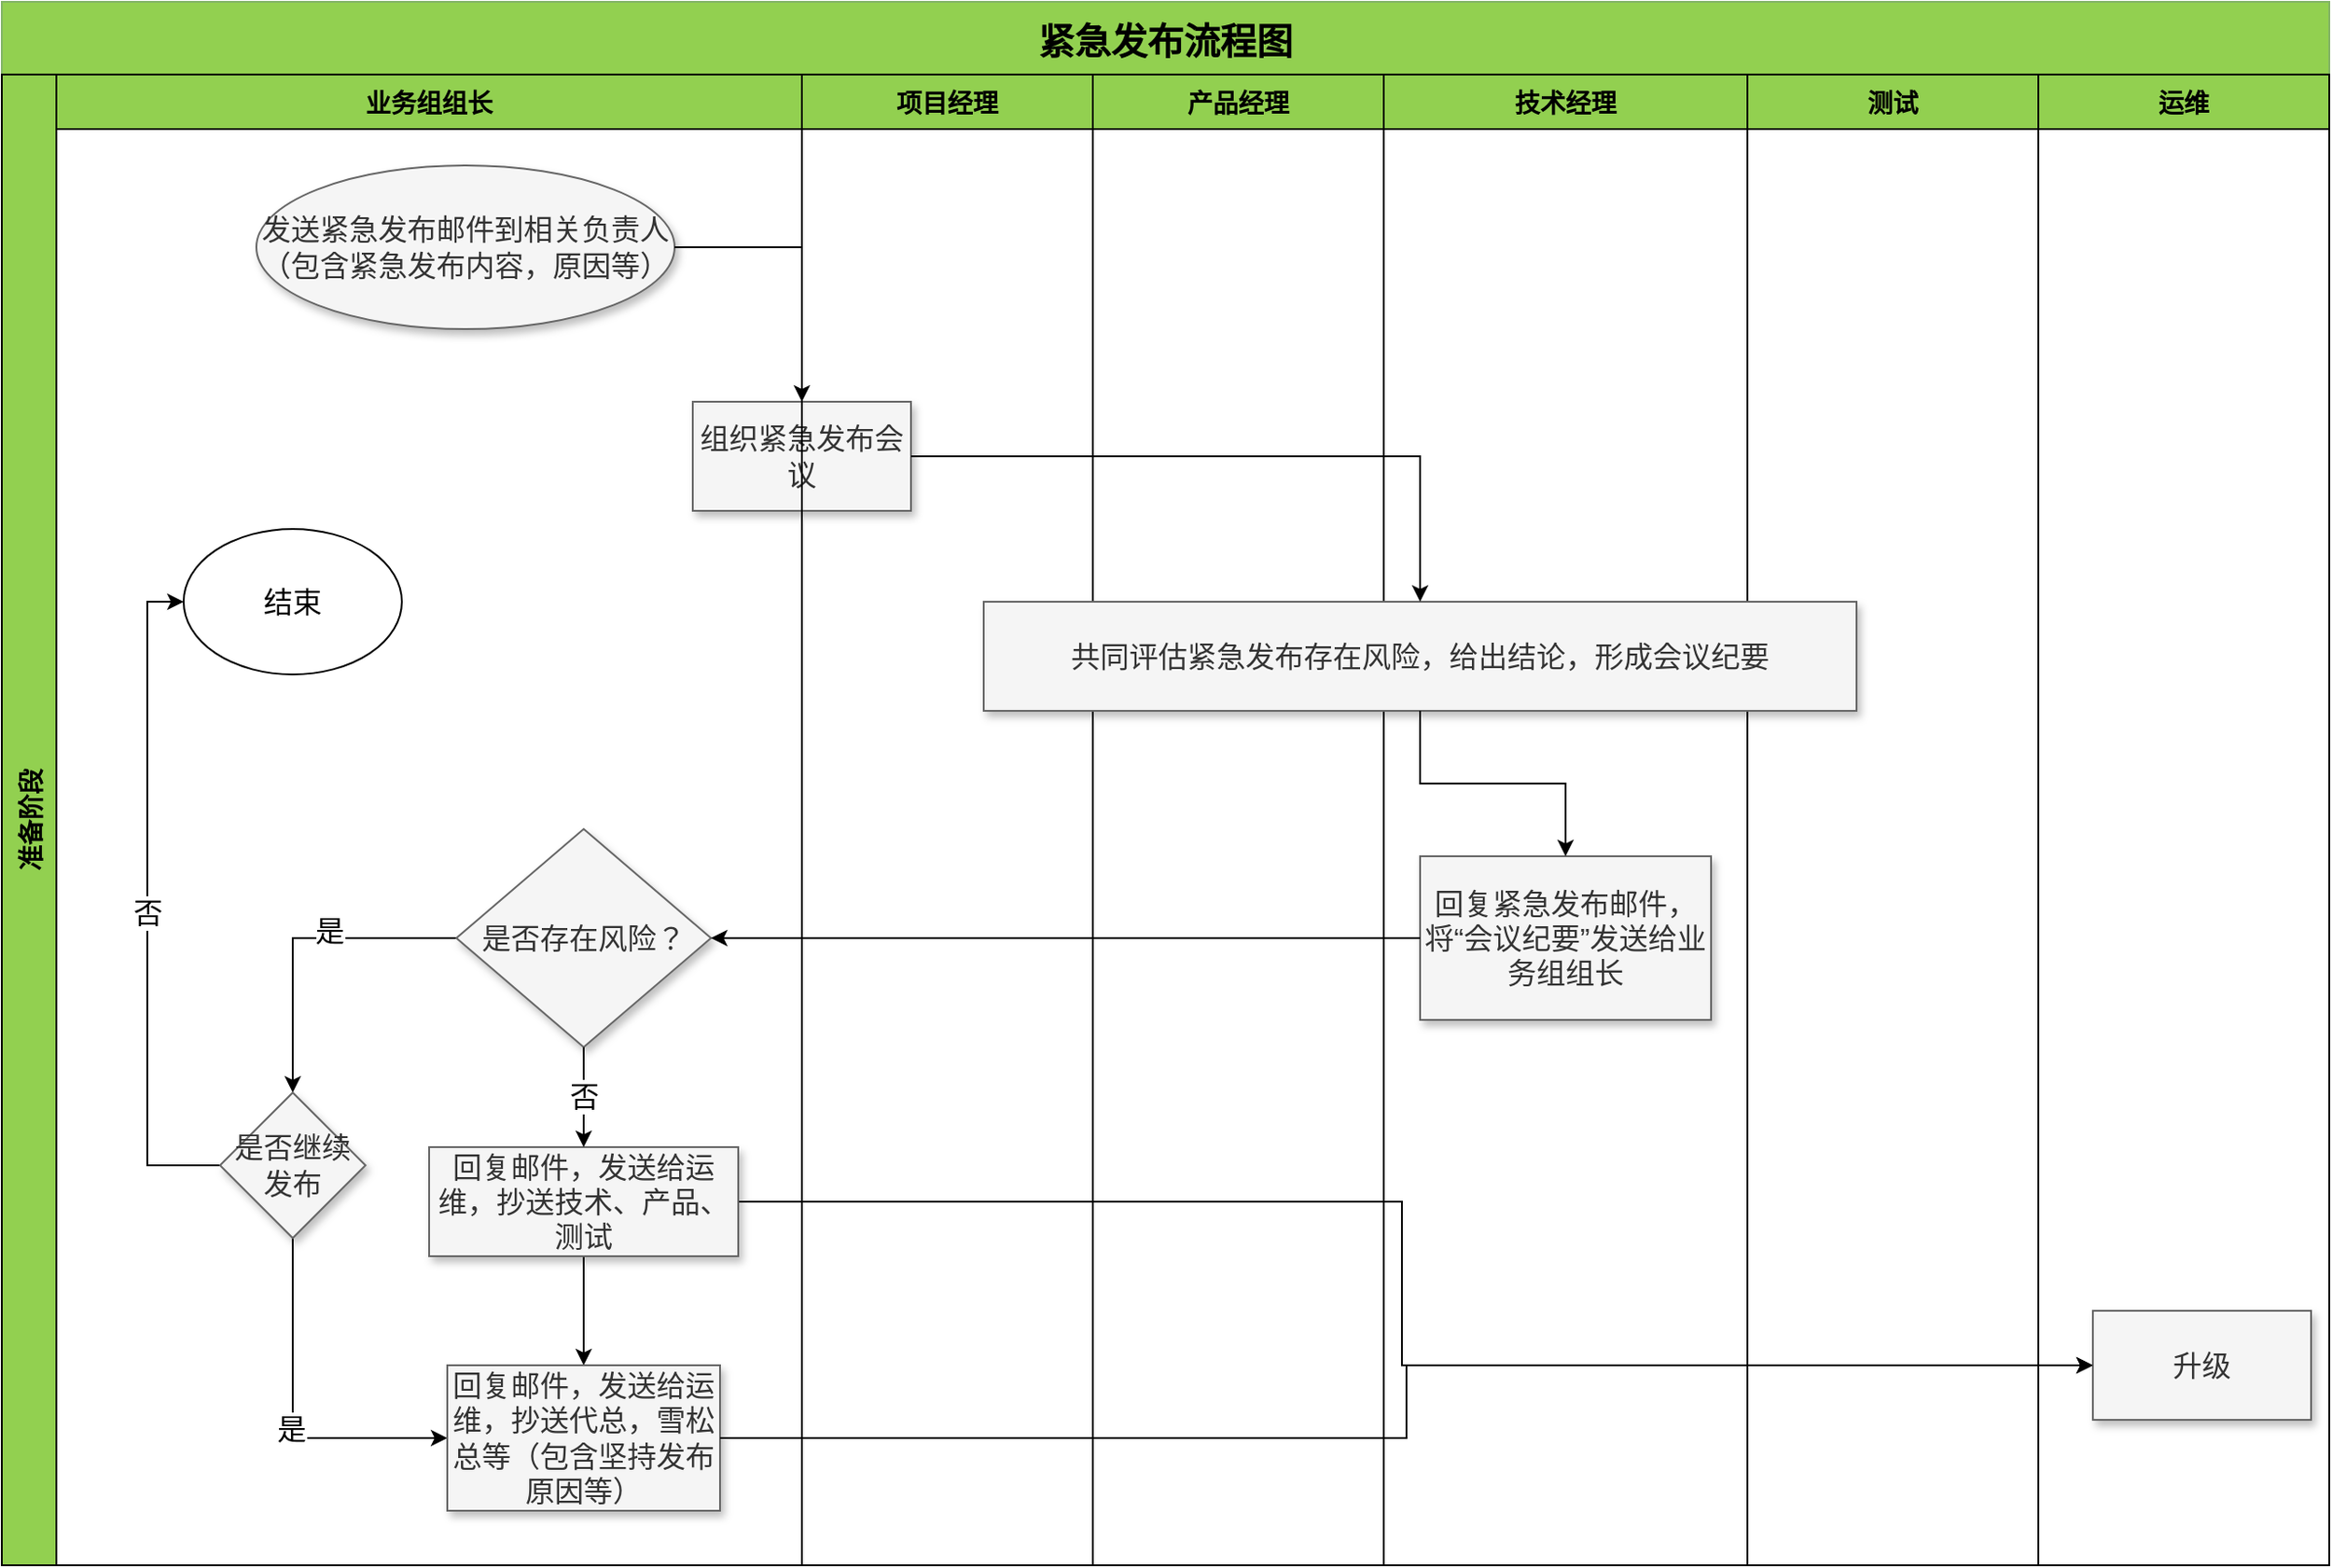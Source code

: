 <mxfile version="22.1.16" type="github">
  <diagram id="Nbi2OOFG4A7icGLgDpQb" name="第 1 页">
    <mxGraphModel dx="2261" dy="795" grid="1" gridSize="10" guides="1" tooltips="1" connect="1" arrows="1" fold="1" page="1" pageScale="1" pageWidth="827" pageHeight="1169" background="none" math="0" shadow="0">
      <root>
        <mxCell id="0" />
        <mxCell id="1" parent="0" />
        <mxCell id="kk27pRFW-uQP8ShshRhL-2" value="紧急发布流程图" style="swimlane;childLayout=stackLayout;resizeParent=1;resizeParentMax=0;horizontal=1;startSize=40;horizontalStack=0;fillColor=#92D050;strokeColor=#82b366;fontSize=20;spacingTop=4;spacingBottom=4;swimlaneFillColor=none;arcSize=15;perimeterSpacing=0;gradientColor=none;spacing=2;" parent="1" vertex="1">
          <mxGeometry x="-460" y="50" width="1280" height="860" as="geometry">
            <mxRectangle x="220" y="250" width="100" height="30" as="alternateBounds" />
          </mxGeometry>
        </mxCell>
        <mxCell id="kk27pRFW-uQP8ShshRhL-3" value="准备阶段" style="swimlane;startSize=30;horizontal=0;fillColor=#92D050;fontSize=14;" parent="kk27pRFW-uQP8ShshRhL-2" vertex="1">
          <mxGeometry y="40" width="1280" height="820" as="geometry" />
        </mxCell>
        <mxCell id="kk27pRFW-uQP8ShshRhL-10" value="技术经理" style="swimlane;fillColor=#92D050;fontSize=14;startSize=30;" parent="kk27pRFW-uQP8ShshRhL-3" vertex="1">
          <mxGeometry x="760" width="200" height="820" as="geometry" />
        </mxCell>
        <mxCell id="6HgpFGaJHipM8IOwZZrd-8" value="回复紧急发布邮件，将“会议纪要”发送给业务组组长" style="whiteSpace=wrap;html=1;fontSize=16;fillColor=#f5f5f5;strokeColor=#666666;fontColor=#333333;shadow=1;sketch=0;" vertex="1" parent="kk27pRFW-uQP8ShshRhL-10">
          <mxGeometry x="20" y="430" width="160" height="90" as="geometry" />
        </mxCell>
        <mxCell id="6HgpFGaJHipM8IOwZZrd-39" value="" style="edgeStyle=orthogonalEdgeStyle;rounded=0;orthogonalLoop=1;jettySize=auto;html=1;entryX=0;entryY=0.5;entryDx=0;entryDy=0;" edge="1" parent="kk27pRFW-uQP8ShshRhL-10" source="6HgpFGaJHipM8IOwZZrd-11" target="6HgpFGaJHipM8IOwZZrd-38">
          <mxGeometry relative="1" as="geometry">
            <Array as="points">
              <mxPoint x="10" y="620" />
              <mxPoint x="10" y="710" />
            </Array>
          </mxGeometry>
        </mxCell>
        <mxCell id="kk27pRFW-uQP8ShshRhL-18" value="测试" style="swimlane;fillColor=#92D050;fontSize=14;startSize=30;" parent="kk27pRFW-uQP8ShshRhL-3" vertex="1">
          <mxGeometry x="960" width="160" height="820" as="geometry" />
        </mxCell>
        <mxCell id="kk27pRFW-uQP8ShshRhL-19" value="运维" style="swimlane;fillColor=#92D050;fontSize=14;startSize=30;" parent="kk27pRFW-uQP8ShshRhL-3" vertex="1">
          <mxGeometry x="1120" width="160" height="820" as="geometry" />
        </mxCell>
        <mxCell id="6HgpFGaJHipM8IOwZZrd-38" value="升级" style="whiteSpace=wrap;html=1;fontSize=16;fillColor=#f5f5f5;strokeColor=#666666;fontColor=#333333;shadow=1;sketch=0;" vertex="1" parent="kk27pRFW-uQP8ShshRhL-19">
          <mxGeometry x="30" y="680" width="120" height="60" as="geometry" />
        </mxCell>
        <mxCell id="OawIMf_CP--zUOg47wnV-10" value="项目经理" style="swimlane;fillColor=#92D050;fontSize=14;startSize=30;" parent="kk27pRFW-uQP8ShshRhL-3" vertex="1">
          <mxGeometry x="440" width="160" height="820" as="geometry" />
        </mxCell>
        <mxCell id="6HgpFGaJHipM8IOwZZrd-2" value="组织紧急发布会议" style="whiteSpace=wrap;html=1;fillColor=#f5f5f5;strokeColor=#666666;fontColor=#333333;shadow=1;sketch=0;fontSize=16;" vertex="1" parent="OawIMf_CP--zUOg47wnV-10">
          <mxGeometry x="-60" y="180" width="120" height="60" as="geometry" />
        </mxCell>
        <mxCell id="OawIMf_CP--zUOg47wnV-11" value="产品经理" style="swimlane;fillColor=#92D050;fontSize=14;startSize=30;" parent="kk27pRFW-uQP8ShshRhL-3" vertex="1">
          <mxGeometry x="600" width="160" height="820" as="geometry" />
        </mxCell>
        <mxCell id="6HgpFGaJHipM8IOwZZrd-4" value="共同评估紧急发布存在风险，给出结论，形成会议纪要" style="whiteSpace=wrap;html=1;fontSize=16;fillColor=#f5f5f5;strokeColor=#666666;fontColor=#333333;shadow=1;sketch=0;" vertex="1" parent="OawIMf_CP--zUOg47wnV-11">
          <mxGeometry x="-60" y="290" width="480" height="60" as="geometry" />
        </mxCell>
        <mxCell id="OawIMf_CP--zUOg47wnV-14" value="业务组组长" style="swimlane;startSize=30;fillColor=#92D050;fontSize=14;" parent="kk27pRFW-uQP8ShshRhL-3" vertex="1">
          <mxGeometry x="30" width="410" height="820" as="geometry" />
        </mxCell>
        <mxCell id="6HgpFGaJHipM8IOwZZrd-1" value="&lt;font face=&quot;Microsoft YaHei-2&quot;&gt;&lt;span style=&quot;font-size: 16px;&quot;&gt;发送紧急发布邮件到相关负责人（包含紧急发布内容，原因等）&lt;/span&gt;&lt;/font&gt;" style="ellipse;whiteSpace=wrap;html=1;shadow=1;sketch=0;fillColor=#f5f5f5;fontColor=#333333;strokeColor=#666666;" vertex="1" parent="OawIMf_CP--zUOg47wnV-14">
          <mxGeometry x="110" y="50" width="230" height="90" as="geometry" />
        </mxCell>
        <mxCell id="6HgpFGaJHipM8IOwZZrd-49" value="" style="edgeStyle=orthogonalEdgeStyle;rounded=0;orthogonalLoop=1;jettySize=auto;html=1;" edge="1" parent="OawIMf_CP--zUOg47wnV-14" source="6HgpFGaJHipM8IOwZZrd-11" target="6HgpFGaJHipM8IOwZZrd-36">
          <mxGeometry relative="1" as="geometry" />
        </mxCell>
        <mxCell id="6HgpFGaJHipM8IOwZZrd-11" value="回复邮件，发送给运维，抄送技术、产品、测试" style="whiteSpace=wrap;html=1;fontSize=16;fillColor=#f5f5f5;strokeColor=#666666;fontColor=#333333;shadow=1;sketch=0;" vertex="1" parent="OawIMf_CP--zUOg47wnV-14">
          <mxGeometry x="205" y="590" width="170" height="60" as="geometry" />
        </mxCell>
        <mxCell id="6HgpFGaJHipM8IOwZZrd-50" style="edgeStyle=orthogonalEdgeStyle;rounded=0;orthogonalLoop=1;jettySize=auto;html=1;exitX=0;exitY=0.5;exitDx=0;exitDy=0;entryX=0.5;entryY=0;entryDx=0;entryDy=0;" edge="1" parent="OawIMf_CP--zUOg47wnV-14" source="6HgpFGaJHipM8IOwZZrd-17" target="6HgpFGaJHipM8IOwZZrd-28">
          <mxGeometry relative="1" as="geometry" />
        </mxCell>
        <mxCell id="6HgpFGaJHipM8IOwZZrd-51" value="是" style="edgeLabel;html=1;align=center;verticalAlign=middle;resizable=0;points=[];fontSize=16;" vertex="1" connectable="0" parent="6HgpFGaJHipM8IOwZZrd-50">
          <mxGeometry x="-0.172" y="-2" relative="1" as="geometry">
            <mxPoint x="2" y="-2" as="offset" />
          </mxGeometry>
        </mxCell>
        <mxCell id="6HgpFGaJHipM8IOwZZrd-17" value="是否存在风险？" style="rhombus;whiteSpace=wrap;html=1;fontSize=16;fillColor=#f5f5f5;strokeColor=#666666;fontColor=#333333;shadow=1;sketch=0;" vertex="1" parent="OawIMf_CP--zUOg47wnV-14">
          <mxGeometry x="220" y="415" width="140" height="120" as="geometry" />
        </mxCell>
        <mxCell id="6HgpFGaJHipM8IOwZZrd-21" style="edgeStyle=orthogonalEdgeStyle;rounded=0;orthogonalLoop=1;jettySize=auto;html=1;exitX=0.5;exitY=1;exitDx=0;exitDy=0;entryX=0.5;entryY=0;entryDx=0;entryDy=0;" edge="1" parent="OawIMf_CP--zUOg47wnV-14" source="6HgpFGaJHipM8IOwZZrd-17" target="6HgpFGaJHipM8IOwZZrd-11">
          <mxGeometry relative="1" as="geometry">
            <mxPoint x="290" y="570" as="targetPoint" />
          </mxGeometry>
        </mxCell>
        <mxCell id="6HgpFGaJHipM8IOwZZrd-22" value="&lt;font style=&quot;font-size: 16px;&quot;&gt;否&lt;/font&gt;" style="edgeLabel;html=1;align=center;verticalAlign=middle;resizable=0;points=[];" vertex="1" connectable="0" parent="6HgpFGaJHipM8IOwZZrd-21">
          <mxGeometry x="-0.05" relative="1" as="geometry">
            <mxPoint y="1" as="offset" />
          </mxGeometry>
        </mxCell>
        <mxCell id="6HgpFGaJHipM8IOwZZrd-31" value="" style="edgeStyle=orthogonalEdgeStyle;rounded=0;orthogonalLoop=1;jettySize=auto;html=1;entryX=0;entryY=0.5;entryDx=0;entryDy=0;fontSize=16;" edge="1" parent="OawIMf_CP--zUOg47wnV-14" source="6HgpFGaJHipM8IOwZZrd-28" target="6HgpFGaJHipM8IOwZZrd-36">
          <mxGeometry relative="1" as="geometry">
            <mxPoint x="130" y="730" as="targetPoint" />
            <Array as="points">
              <mxPoint x="130" y="750" />
            </Array>
          </mxGeometry>
        </mxCell>
        <mxCell id="6HgpFGaJHipM8IOwZZrd-55" value="是" style="edgeLabel;html=1;align=center;verticalAlign=middle;resizable=0;points=[];fontSize=16;" vertex="1" connectable="0" parent="6HgpFGaJHipM8IOwZZrd-31">
          <mxGeometry x="0.07" y="-1" relative="1" as="geometry">
            <mxPoint as="offset" />
          </mxGeometry>
        </mxCell>
        <mxCell id="6HgpFGaJHipM8IOwZZrd-35" style="edgeStyle=orthogonalEdgeStyle;rounded=0;orthogonalLoop=1;jettySize=auto;html=1;exitX=0;exitY=0.5;exitDx=0;exitDy=0;entryX=0;entryY=0.5;entryDx=0;entryDy=0;" edge="1" parent="OawIMf_CP--zUOg47wnV-14" source="6HgpFGaJHipM8IOwZZrd-28" target="6HgpFGaJHipM8IOwZZrd-34">
          <mxGeometry relative="1" as="geometry" />
        </mxCell>
        <mxCell id="6HgpFGaJHipM8IOwZZrd-52" value="否" style="edgeLabel;html=1;align=center;verticalAlign=middle;resizable=0;points=[];fontSize=16;" vertex="1" connectable="0" parent="6HgpFGaJHipM8IOwZZrd-35">
          <mxGeometry x="-0.032" relative="1" as="geometry">
            <mxPoint as="offset" />
          </mxGeometry>
        </mxCell>
        <mxCell id="6HgpFGaJHipM8IOwZZrd-28" value="是否继续发布" style="rhombus;whiteSpace=wrap;html=1;fontSize=16;fillColor=#f5f5f5;strokeColor=#666666;fontColor=#333333;shadow=1;sketch=0;" vertex="1" parent="OawIMf_CP--zUOg47wnV-14">
          <mxGeometry x="90" y="560" width="80" height="80" as="geometry" />
        </mxCell>
        <mxCell id="6HgpFGaJHipM8IOwZZrd-34" value="结束" style="ellipse;whiteSpace=wrap;html=1;fontSize=16;" vertex="1" parent="OawIMf_CP--zUOg47wnV-14">
          <mxGeometry x="70" y="250" width="120" height="80" as="geometry" />
        </mxCell>
        <mxCell id="6HgpFGaJHipM8IOwZZrd-36" value="回复邮件，发送给运维，抄送代总，雪松总等（包含坚持发布原因等）" style="whiteSpace=wrap;html=1;fontSize=16;fillColor=#f5f5f5;strokeColor=#666666;fontColor=#333333;shadow=1;sketch=0;" vertex="1" parent="OawIMf_CP--zUOg47wnV-14">
          <mxGeometry x="215" y="710" width="150" height="80" as="geometry" />
        </mxCell>
        <mxCell id="6HgpFGaJHipM8IOwZZrd-3" value="" style="edgeStyle=orthogonalEdgeStyle;rounded=0;orthogonalLoop=1;jettySize=auto;html=1;" edge="1" parent="kk27pRFW-uQP8ShshRhL-3" source="6HgpFGaJHipM8IOwZZrd-1" target="6HgpFGaJHipM8IOwZZrd-2">
          <mxGeometry relative="1" as="geometry" />
        </mxCell>
        <mxCell id="6HgpFGaJHipM8IOwZZrd-5" value="" style="edgeStyle=orthogonalEdgeStyle;rounded=0;orthogonalLoop=1;jettySize=auto;html=1;" edge="1" parent="kk27pRFW-uQP8ShshRhL-3" source="6HgpFGaJHipM8IOwZZrd-2" target="6HgpFGaJHipM8IOwZZrd-4">
          <mxGeometry relative="1" as="geometry" />
        </mxCell>
        <mxCell id="6HgpFGaJHipM8IOwZZrd-7" value="" style="edgeStyle=orthogonalEdgeStyle;rounded=0;orthogonalLoop=1;jettySize=auto;html=1;entryX=0.5;entryY=0;entryDx=0;entryDy=0;" edge="1" parent="kk27pRFW-uQP8ShshRhL-3" source="6HgpFGaJHipM8IOwZZrd-4" target="6HgpFGaJHipM8IOwZZrd-8">
          <mxGeometry relative="1" as="geometry">
            <mxPoint x="780" y="420" as="targetPoint" />
          </mxGeometry>
        </mxCell>
        <mxCell id="6HgpFGaJHipM8IOwZZrd-18" value="" style="edgeStyle=orthogonalEdgeStyle;rounded=0;orthogonalLoop=1;jettySize=auto;html=1;" edge="1" parent="kk27pRFW-uQP8ShshRhL-3" source="6HgpFGaJHipM8IOwZZrd-8" target="6HgpFGaJHipM8IOwZZrd-17">
          <mxGeometry relative="1" as="geometry" />
        </mxCell>
        <mxCell id="6HgpFGaJHipM8IOwZZrd-40" style="edgeStyle=orthogonalEdgeStyle;rounded=0;orthogonalLoop=1;jettySize=auto;html=1;exitX=1;exitY=0.5;exitDx=0;exitDy=0;entryX=0;entryY=0.5;entryDx=0;entryDy=0;" edge="1" parent="kk27pRFW-uQP8ShshRhL-3" source="6HgpFGaJHipM8IOwZZrd-36" target="6HgpFGaJHipM8IOwZZrd-38">
          <mxGeometry relative="1" as="geometry" />
        </mxCell>
      </root>
    </mxGraphModel>
  </diagram>
</mxfile>
